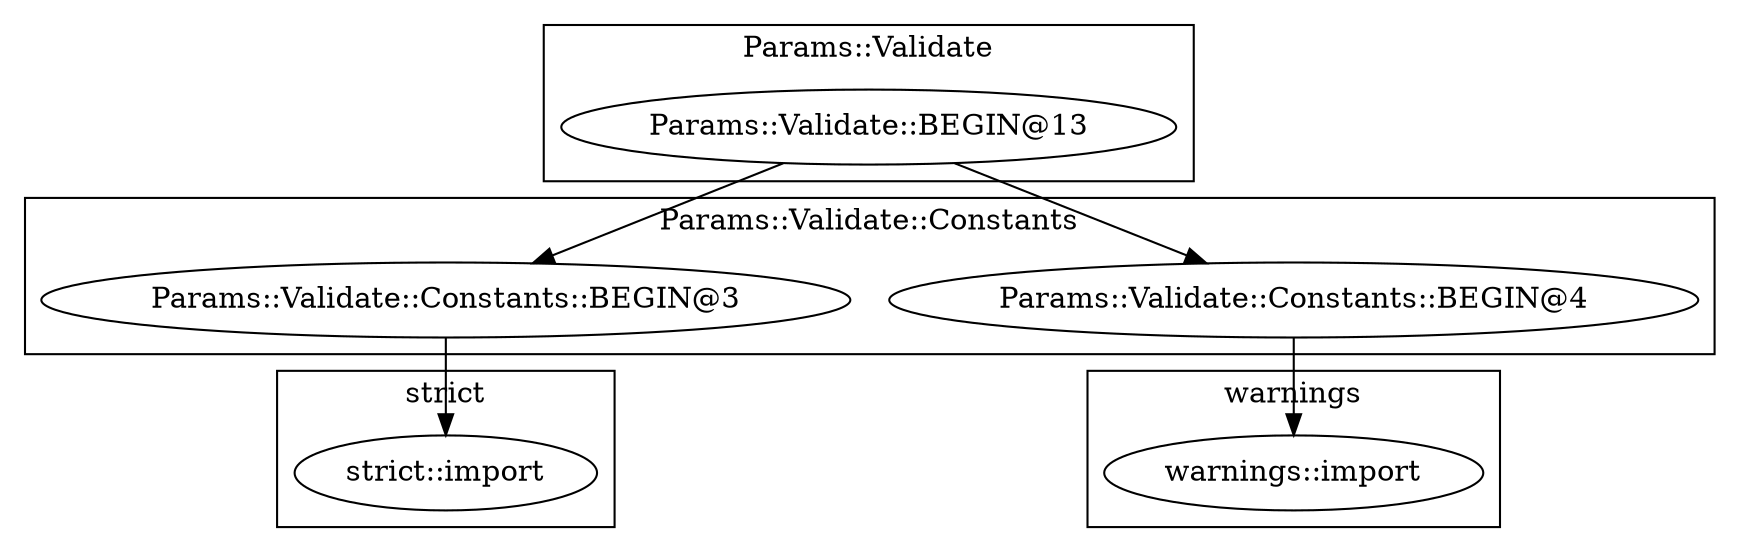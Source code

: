 digraph {
graph [overlap=false]
subgraph cluster_Params_Validate_Constants {
	label="Params::Validate::Constants";
	"Params::Validate::Constants::BEGIN@3";
	"Params::Validate::Constants::BEGIN@4";
}
subgraph cluster_Params_Validate {
	label="Params::Validate";
	"Params::Validate::BEGIN@13";
}
subgraph cluster_warnings {
	label="warnings";
	"warnings::import";
}
subgraph cluster_strict {
	label="strict";
	"strict::import";
}
"Params::Validate::BEGIN@13" -> "Params::Validate::Constants::BEGIN@4";
"Params::Validate::Constants::BEGIN@4" -> "warnings::import";
"Params::Validate::Constants::BEGIN@3" -> "strict::import";
"Params::Validate::BEGIN@13" -> "Params::Validate::Constants::BEGIN@3";
}
